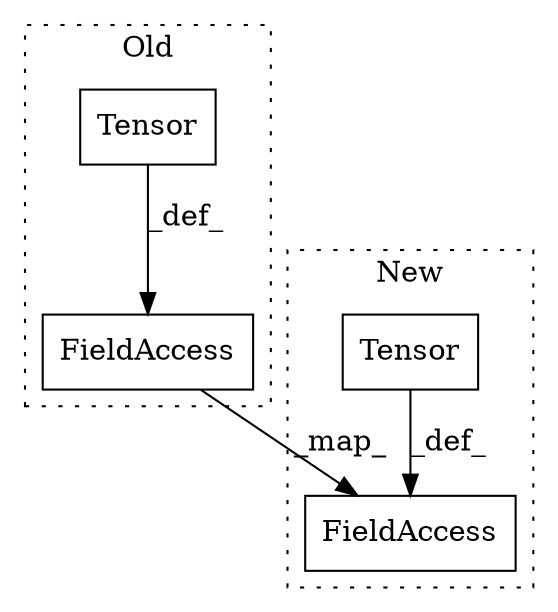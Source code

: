 digraph G {
subgraph cluster0 {
1 [label="Tensor" a="32" s="1367,1381" l="7,1" shape="box"];
3 [label="FieldAccess" a="22" s="1564" l="13" shape="box"];
label = "Old";
style="dotted";
}
subgraph cluster1 {
2 [label="Tensor" a="32" s="1295,1327" l="7,1" shape="box"];
4 [label="FieldAccess" a="22" s="1564" l="13" shape="box"];
label = "New";
style="dotted";
}
1 -> 3 [label="_def_"];
2 -> 4 [label="_def_"];
3 -> 4 [label="_map_"];
}